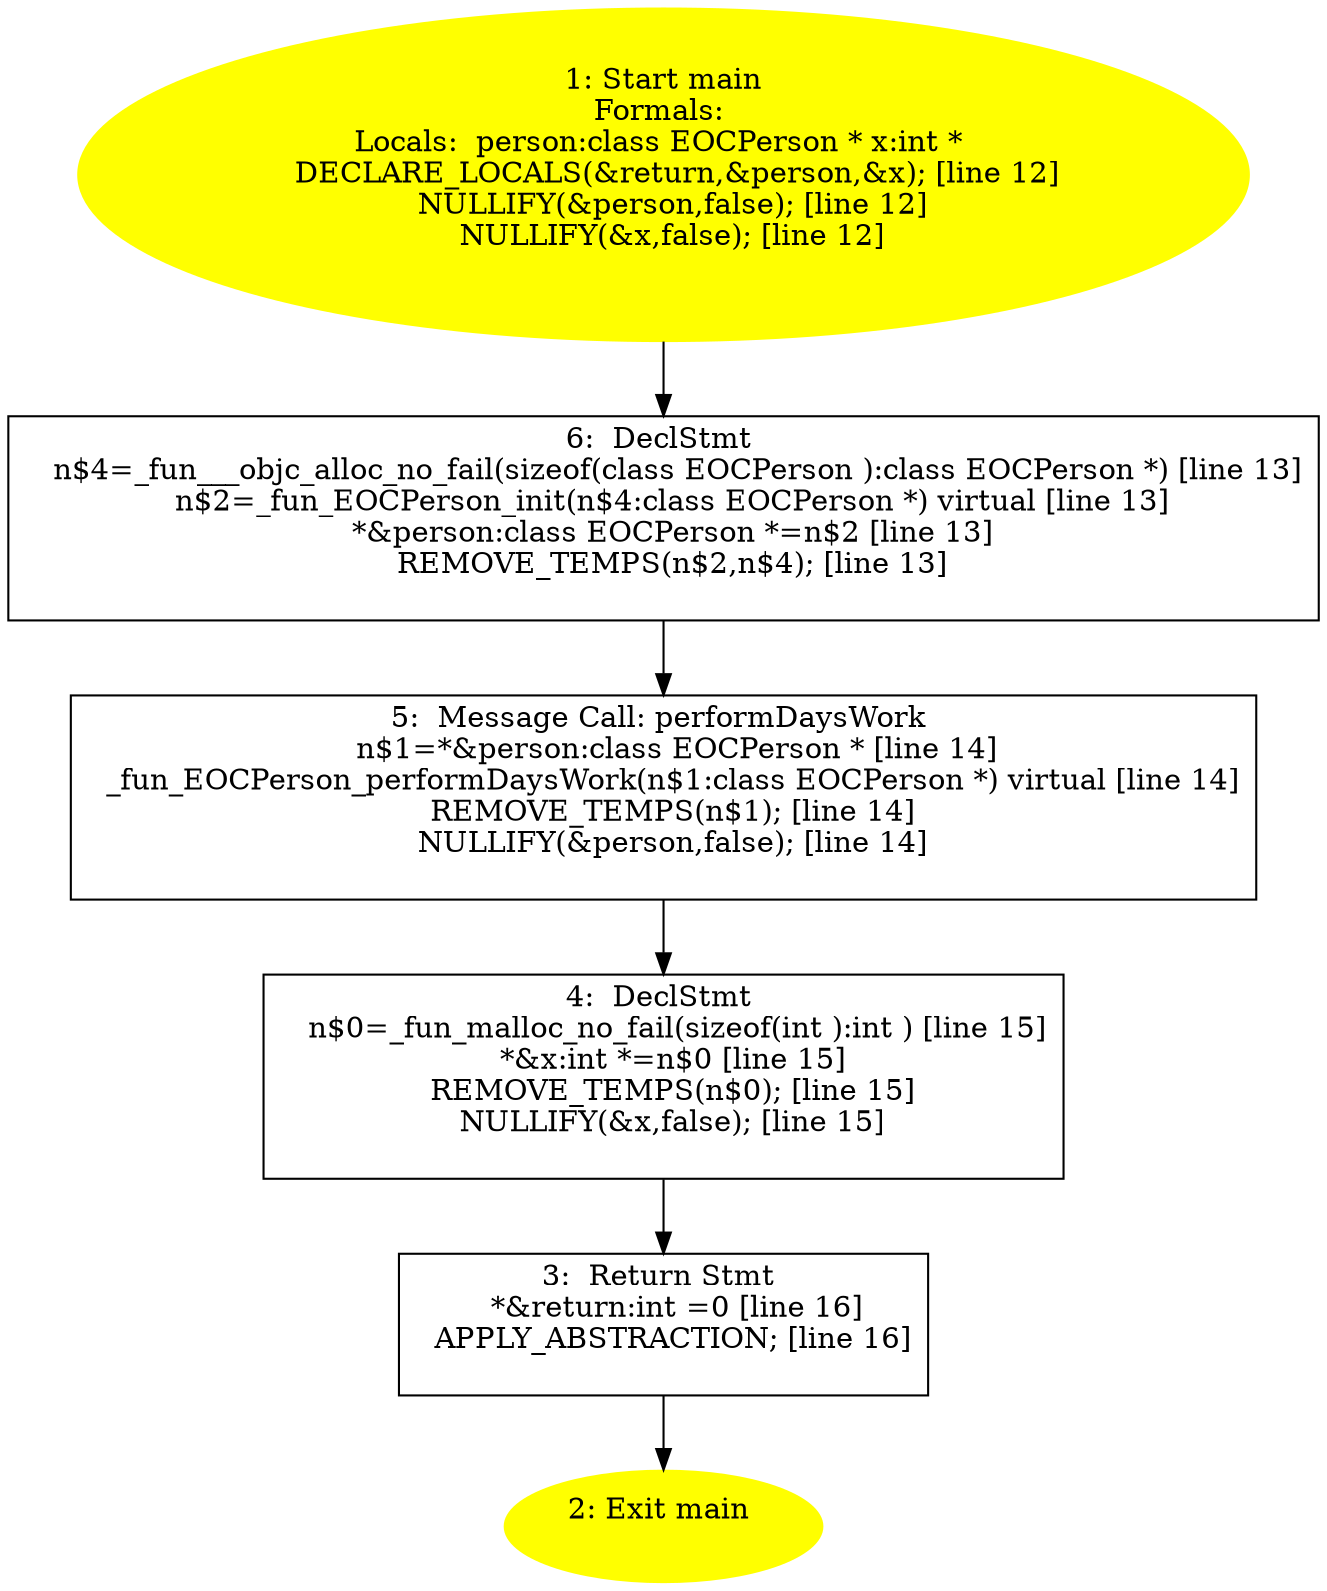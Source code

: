 digraph iCFG {
6 [label="6:  DeclStmt \n   n$4=_fun___objc_alloc_no_fail(sizeof(class EOCPerson ):class EOCPerson *) [line 13]\n  n$2=_fun_EOCPerson_init(n$4:class EOCPerson *) virtual [line 13]\n  *&person:class EOCPerson *=n$2 [line 13]\n  REMOVE_TEMPS(n$2,n$4); [line 13]\n " shape="box"]
	

	 6 -> 5 ;
5 [label="5:  Message Call: performDaysWork \n   n$1=*&person:class EOCPerson * [line 14]\n  _fun_EOCPerson_performDaysWork(n$1:class EOCPerson *) virtual [line 14]\n  REMOVE_TEMPS(n$1); [line 14]\n  NULLIFY(&person,false); [line 14]\n " shape="box"]
	

	 5 -> 4 ;
4 [label="4:  DeclStmt \n   n$0=_fun_malloc_no_fail(sizeof(int ):int ) [line 15]\n  *&x:int *=n$0 [line 15]\n  REMOVE_TEMPS(n$0); [line 15]\n  NULLIFY(&x,false); [line 15]\n " shape="box"]
	

	 4 -> 3 ;
3 [label="3:  Return Stmt \n   *&return:int =0 [line 16]\n  APPLY_ABSTRACTION; [line 16]\n " shape="box"]
	

	 3 -> 2 ;
2 [label="2: Exit main \n  " color=yellow style=filled]
	

1 [label="1: Start main\nFormals: \nLocals:  person:class EOCPerson * x:int * \n   DECLARE_LOCALS(&return,&person,&x); [line 12]\n  NULLIFY(&person,false); [line 12]\n  NULLIFY(&x,false); [line 12]\n " color=yellow style=filled]
	

	 1 -> 6 ;
}
